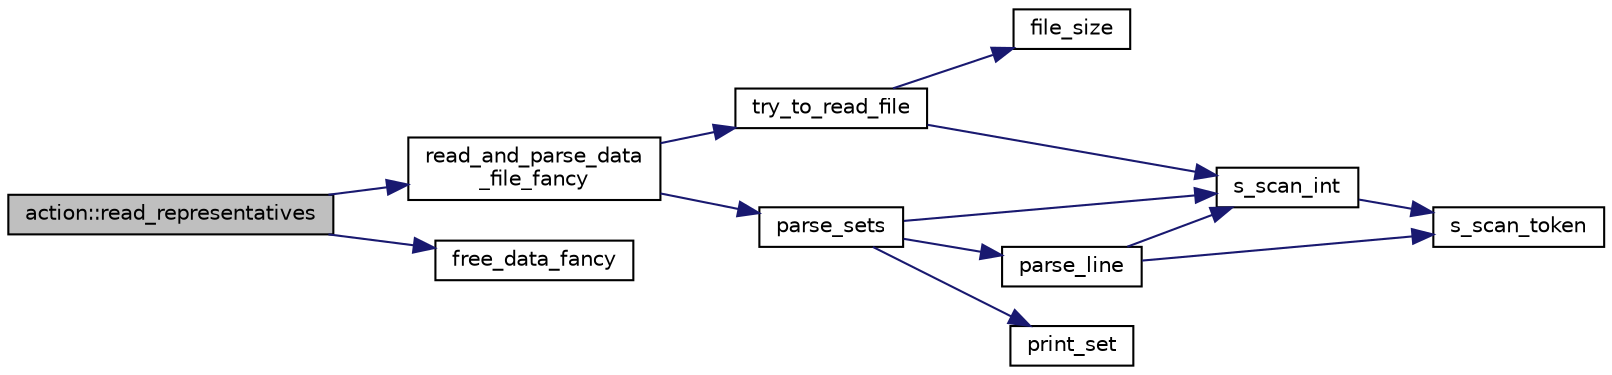 digraph "action::read_representatives"
{
  edge [fontname="Helvetica",fontsize="10",labelfontname="Helvetica",labelfontsize="10"];
  node [fontname="Helvetica",fontsize="10",shape=record];
  rankdir="LR";
  Node34196 [label="action::read_representatives",height=0.2,width=0.4,color="black", fillcolor="grey75", style="filled", fontcolor="black"];
  Node34196 -> Node34197 [color="midnightblue",fontsize="10",style="solid",fontname="Helvetica"];
  Node34197 [label="read_and_parse_data\l_file_fancy",height=0.2,width=0.4,color="black", fillcolor="white", style="filled",URL="$d5/db4/io__and__os_8h.html#aeb8585c8a2e92cfdfbe73d8995800de8"];
  Node34197 -> Node34198 [color="midnightblue",fontsize="10",style="solid",fontname="Helvetica"];
  Node34198 [label="try_to_read_file",height=0.2,width=0.4,color="black", fillcolor="white", style="filled",URL="$d4/d74/util_8_c.html#a1097b6ad7e39d3771b7e6a2fcb9326e9"];
  Node34198 -> Node34199 [color="midnightblue",fontsize="10",style="solid",fontname="Helvetica"];
  Node34199 [label="file_size",height=0.2,width=0.4,color="black", fillcolor="white", style="filled",URL="$d4/d74/util_8_c.html#a5c37cf5785204b6e9adf647dc14d0e50"];
  Node34198 -> Node34200 [color="midnightblue",fontsize="10",style="solid",fontname="Helvetica"];
  Node34200 [label="s_scan_int",height=0.2,width=0.4,color="black", fillcolor="white", style="filled",URL="$d4/d74/util_8_c.html#ab43cab8ae063700a2fc82113b69eea5f"];
  Node34200 -> Node34201 [color="midnightblue",fontsize="10",style="solid",fontname="Helvetica"];
  Node34201 [label="s_scan_token",height=0.2,width=0.4,color="black", fillcolor="white", style="filled",URL="$d4/d74/util_8_c.html#a8d1a4ad92d09138f7a1a7e389469ed45"];
  Node34197 -> Node34202 [color="midnightblue",fontsize="10",style="solid",fontname="Helvetica"];
  Node34202 [label="parse_sets",height=0.2,width=0.4,color="black", fillcolor="white", style="filled",URL="$d4/d74/util_8_c.html#a1612628db54b7daaa67b440f2343b240"];
  Node34202 -> Node34200 [color="midnightblue",fontsize="10",style="solid",fontname="Helvetica"];
  Node34202 -> Node34203 [color="midnightblue",fontsize="10",style="solid",fontname="Helvetica"];
  Node34203 [label="parse_line",height=0.2,width=0.4,color="black", fillcolor="white", style="filled",URL="$d4/d74/util_8_c.html#a19b7001c6d761d06e3aa469ad260c9de"];
  Node34203 -> Node34200 [color="midnightblue",fontsize="10",style="solid",fontname="Helvetica"];
  Node34203 -> Node34201 [color="midnightblue",fontsize="10",style="solid",fontname="Helvetica"];
  Node34202 -> Node34204 [color="midnightblue",fontsize="10",style="solid",fontname="Helvetica"];
  Node34204 [label="print_set",height=0.2,width=0.4,color="black", fillcolor="white", style="filled",URL="$d4/d74/util_8_c.html#a5cfa0b8a752874778b8fee3739ddaa1c"];
  Node34196 -> Node34205 [color="midnightblue",fontsize="10",style="solid",fontname="Helvetica"];
  Node34205 [label="free_data_fancy",height=0.2,width=0.4,color="black", fillcolor="white", style="filled",URL="$d5/db4/io__and__os_8h.html#afccd789a47e6a92a71541a250350bd64"];
}
